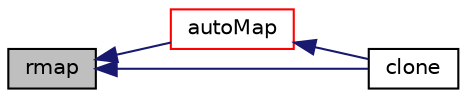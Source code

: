 digraph "rmap"
{
  bgcolor="transparent";
  edge [fontname="Helvetica",fontsize="10",labelfontname="Helvetica",labelfontsize="10"];
  node [fontname="Helvetica",fontsize="10",shape=record];
  rankdir="LR";
  Node50 [label="rmap",height=0.2,width=0.4,color="black", fillcolor="grey75", style="filled", fontcolor="black"];
  Node50 -> Node51 [dir="back",color="midnightblue",fontsize="10",style="solid",fontname="Helvetica"];
  Node51 [label="autoMap",height=0.2,width=0.4,color="red",URL="$a22745.html#a0ab0c43ce90d756c88dd81e3d0a9eef5",tooltip="Map (and resize as needed) from self given a mapping object. "];
  Node51 -> Node52 [dir="back",color="midnightblue",fontsize="10",style="solid",fontname="Helvetica"];
  Node52 [label="clone",height=0.2,width=0.4,color="black",URL="$a22745.html#a089f8c8dc7161cb741c2b911efc67d76",tooltip="Construct and return a clone setting internal field reference. "];
  Node50 -> Node52 [dir="back",color="midnightblue",fontsize="10",style="solid",fontname="Helvetica"];
}
